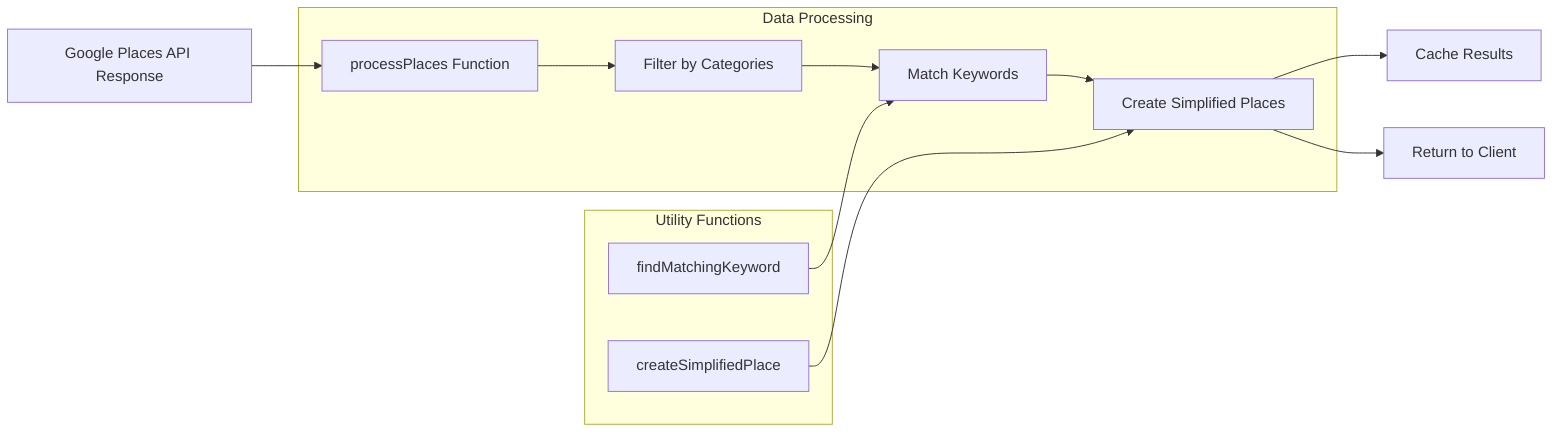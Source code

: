 flowchart LR
    A[Google Places API Response] --> B[processPlaces Function]
    
    subgraph Data Processing
    B --> C[Filter by Categories]
    C --> D[Match Keywords]
    D --> E[Create Simplified Places]
    end
    
    E --> F[Cache Results]
    E --> G[Return to Client]
    
    subgraph Utility Functions
    H[findMatchingKeyword] --> D
    I[createSimplifiedPlace] --> E
    end